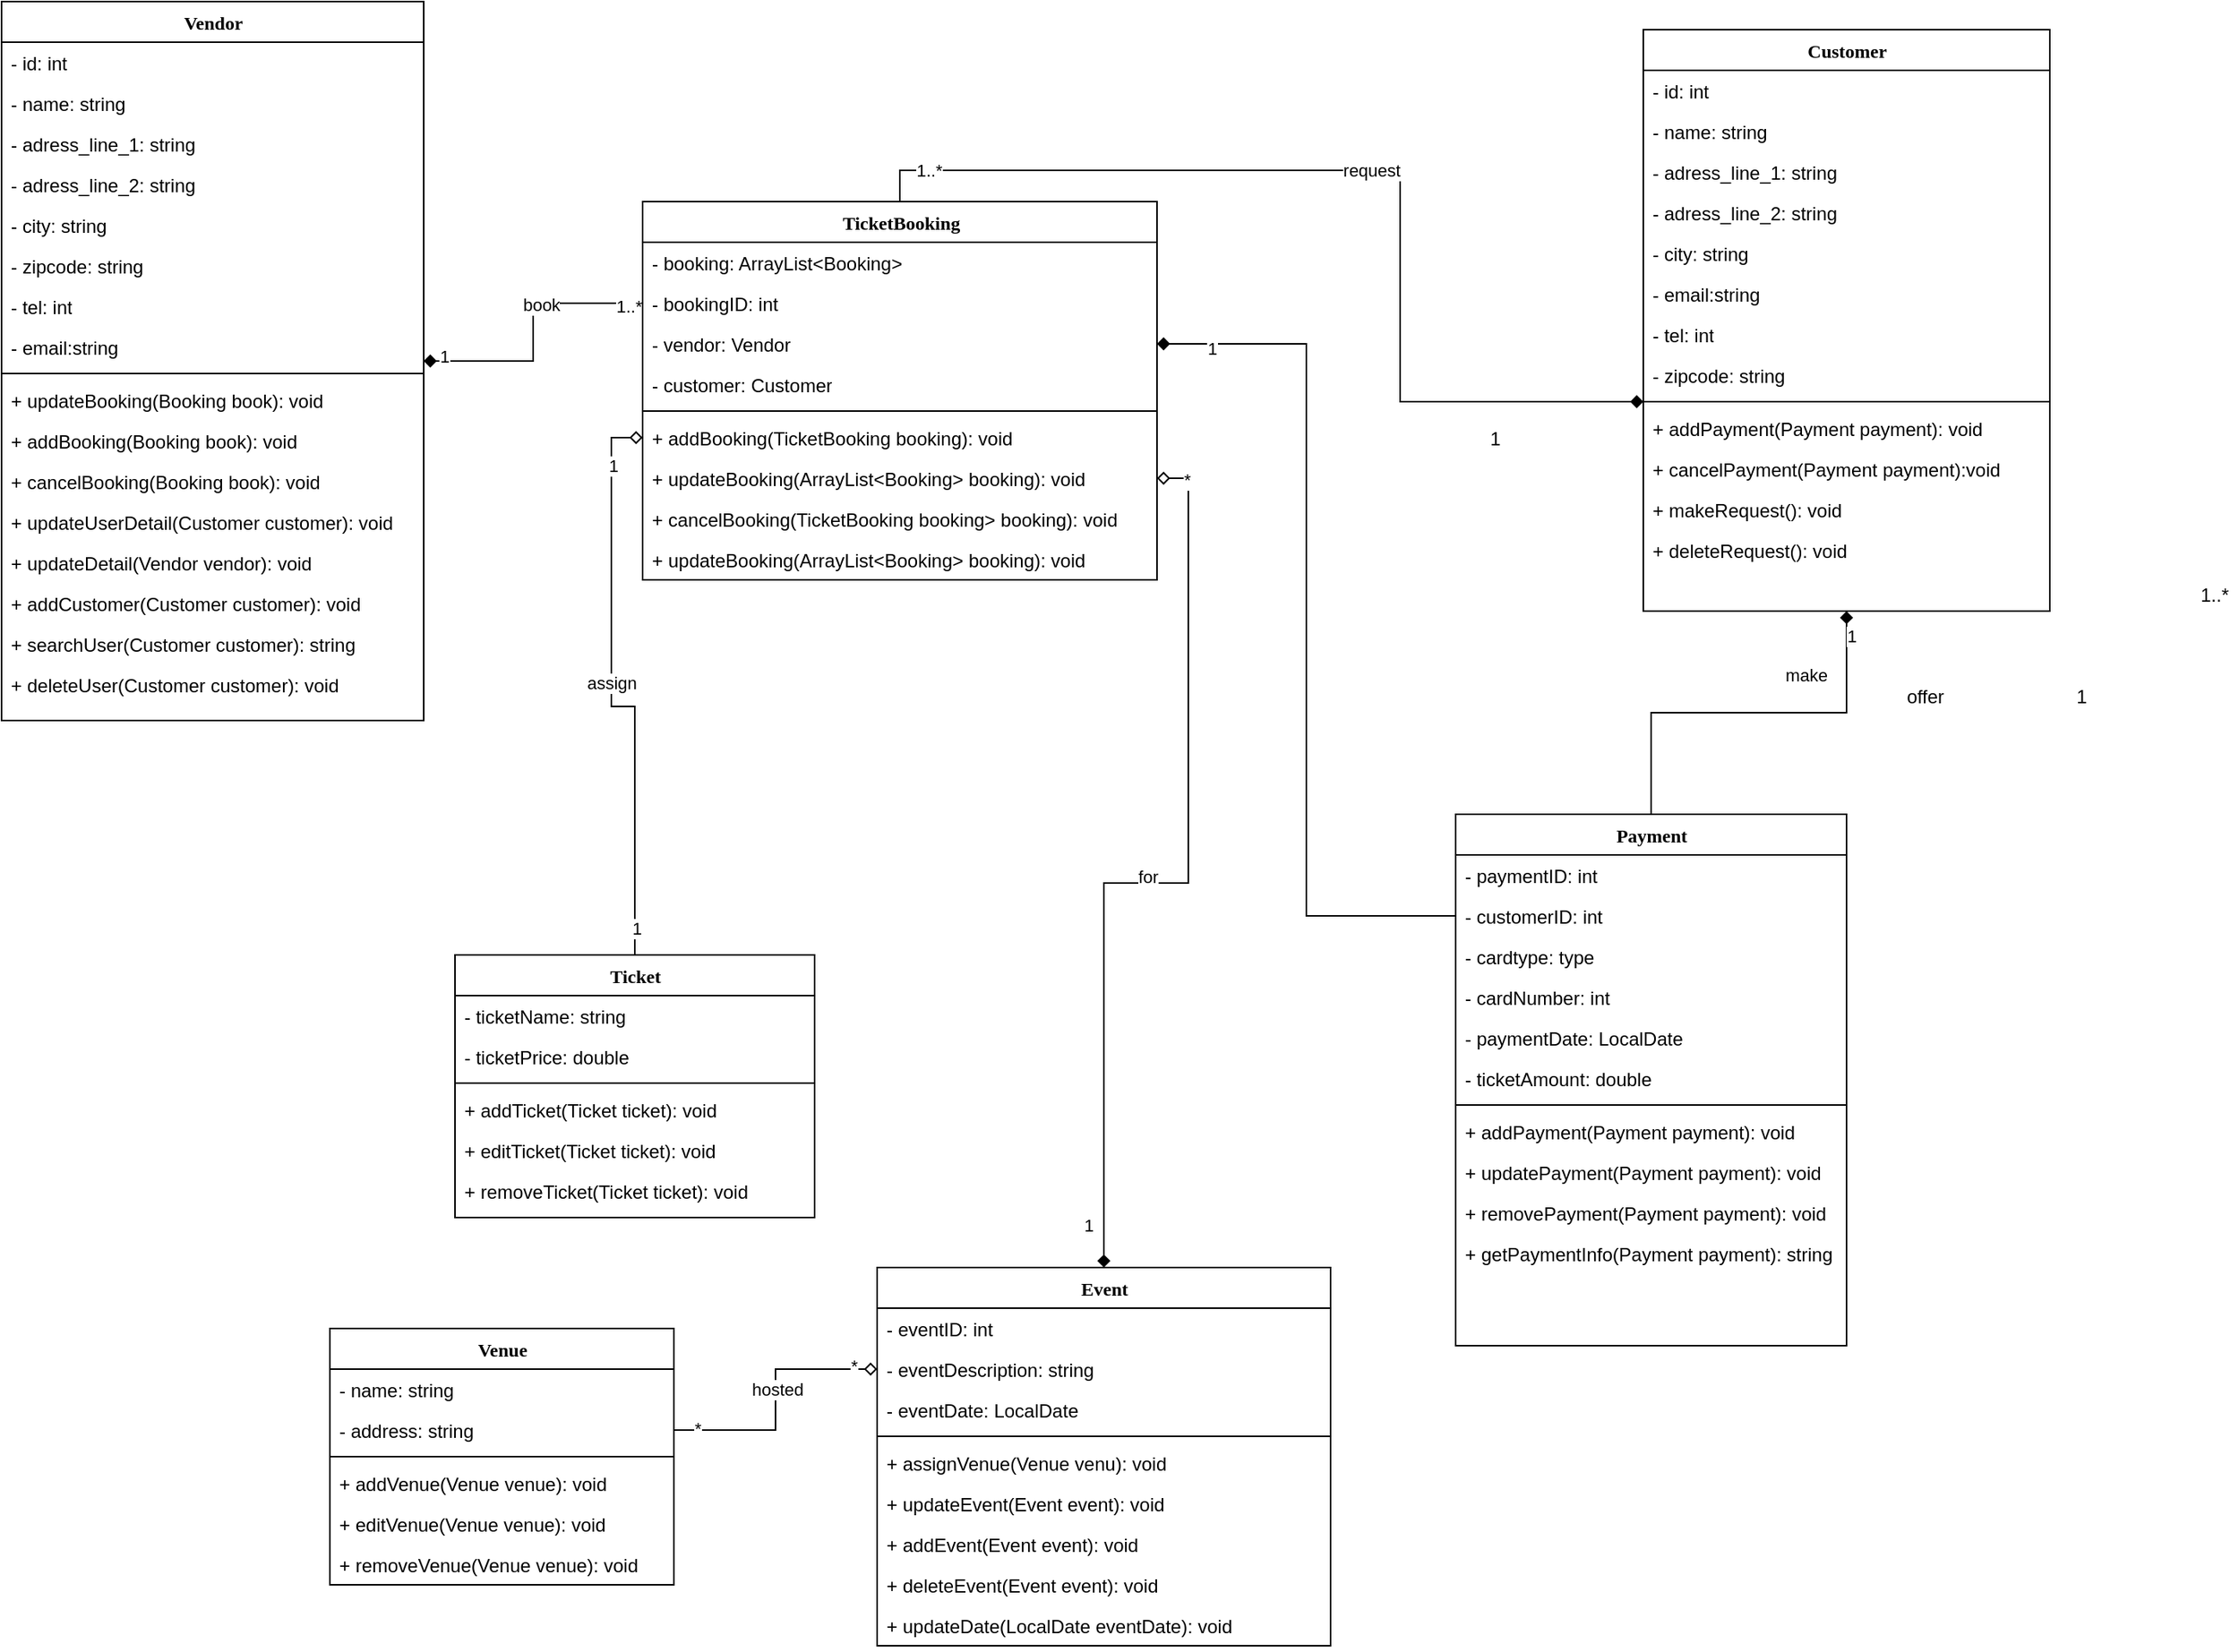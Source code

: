 <mxfile version="15.9.6" type="github">
  <diagram name="Page-1" id="6133507b-19e7-1e82-6fc7-422aa6c4b21f">
    <mxGraphModel dx="1659" dy="1484" grid="1" gridSize="10" guides="1" tooltips="1" connect="1" arrows="1" fold="1" page="1" pageScale="1" pageWidth="1100" pageHeight="850" background="none" math="0" shadow="0">
      <root>
        <mxCell id="0" />
        <mxCell id="1" parent="0" />
        <mxCell id="235556782a83e6d0-1" value="Ticket" style="swimlane;html=1;fontStyle=1;align=center;verticalAlign=top;childLayout=stackLayout;horizontal=1;startSize=26;horizontalStack=0;resizeParent=1;resizeLast=0;collapsible=1;marginBottom=0;swimlaneFillColor=#ffffff;rounded=0;shadow=0;comic=0;labelBackgroundColor=none;strokeWidth=1;fillColor=none;fontFamily=Verdana;fontSize=12" parent="1" vertex="1">
          <mxGeometry x="60" y="590" width="230" height="168" as="geometry" />
        </mxCell>
        <mxCell id="235556782a83e6d0-5" value="- ticketName: string" style="text;html=1;strokeColor=none;fillColor=none;align=left;verticalAlign=top;spacingLeft=4;spacingRight=4;whiteSpace=wrap;overflow=hidden;rotatable=0;points=[[0,0.5],[1,0.5]];portConstraint=eastwest;" parent="235556782a83e6d0-1" vertex="1">
          <mxGeometry y="26" width="230" height="26" as="geometry" />
        </mxCell>
        <mxCell id="LFKJ4DJ0kdJVVCBu7CJj-26" value="- ticketPrice: double" style="text;html=1;strokeColor=none;fillColor=none;align=left;verticalAlign=top;spacingLeft=4;spacingRight=4;whiteSpace=wrap;overflow=hidden;rotatable=0;points=[[0,0.5],[1,0.5]];portConstraint=eastwest;" parent="235556782a83e6d0-1" vertex="1">
          <mxGeometry y="52" width="230" height="26" as="geometry" />
        </mxCell>
        <mxCell id="235556782a83e6d0-6" value="" style="line;html=1;strokeWidth=1;fillColor=none;align=left;verticalAlign=middle;spacingTop=-1;spacingLeft=3;spacingRight=3;rotatable=0;labelPosition=right;points=[];portConstraint=eastwest;" parent="235556782a83e6d0-1" vertex="1">
          <mxGeometry y="78" width="230" height="8" as="geometry" />
        </mxCell>
        <mxCell id="235556782a83e6d0-7" value="+ addTicket(Ticket ticket): void" style="text;html=1;strokeColor=none;fillColor=none;align=left;verticalAlign=top;spacingLeft=4;spacingRight=4;whiteSpace=wrap;overflow=hidden;rotatable=0;points=[[0,0.5],[1,0.5]];portConstraint=eastwest;" parent="235556782a83e6d0-1" vertex="1">
          <mxGeometry y="86" width="230" height="26" as="geometry" />
        </mxCell>
        <mxCell id="LFKJ4DJ0kdJVVCBu7CJj-37" value="+ editTicket(Ticket ticket): void" style="text;html=1;strokeColor=none;fillColor=none;align=left;verticalAlign=top;spacingLeft=4;spacingRight=4;whiteSpace=wrap;overflow=hidden;rotatable=0;points=[[0,0.5],[1,0.5]];portConstraint=eastwest;" parent="235556782a83e6d0-1" vertex="1">
          <mxGeometry y="112" width="230" height="26" as="geometry" />
        </mxCell>
        <mxCell id="LFKJ4DJ0kdJVVCBu7CJj-38" value="+ removeTicket(Ticket ticket): void" style="text;html=1;strokeColor=none;fillColor=none;align=left;verticalAlign=top;spacingLeft=4;spacingRight=4;whiteSpace=wrap;overflow=hidden;rotatable=0;points=[[0,0.5],[1,0.5]];portConstraint=eastwest;" parent="235556782a83e6d0-1" vertex="1">
          <mxGeometry y="138" width="230" height="26" as="geometry" />
        </mxCell>
        <mxCell id="VvbC0j81pg6WPmM48NRY-22" style="edgeStyle=orthogonalEdgeStyle;rounded=0;orthogonalLoop=1;jettySize=auto;html=1;entryX=0;entryY=0.5;entryDx=0;entryDy=0;endArrow=none;endFill=0;startArrow=diamond;startFill=1;" parent="1" source="78961159f06e98e8-17" target="78961159f06e98e8-84" edge="1">
          <mxGeometry relative="1" as="geometry" />
        </mxCell>
        <mxCell id="VvbC0j81pg6WPmM48NRY-35" value="&lt;div&gt;book&lt;/div&gt;" style="edgeLabel;html=1;align=center;verticalAlign=middle;resizable=0;points=[];" parent="VvbC0j81pg6WPmM48NRY-22" vertex="1" connectable="0">
          <mxGeometry x="0.259" y="-1" relative="1" as="geometry">
            <mxPoint as="offset" />
          </mxGeometry>
        </mxCell>
        <mxCell id="VvbC0j81pg6WPmM48NRY-54" value="1..*" style="edgeLabel;html=1;align=center;verticalAlign=middle;resizable=0;points=[];" parent="VvbC0j81pg6WPmM48NRY-22" vertex="1" connectable="0">
          <mxGeometry x="0.896" y="-2" relative="1" as="geometry">
            <mxPoint as="offset" />
          </mxGeometry>
        </mxCell>
        <mxCell id="VvbC0j81pg6WPmM48NRY-84" value="1" style="edgeLabel;html=1;align=center;verticalAlign=middle;resizable=0;points=[];" parent="VvbC0j81pg6WPmM48NRY-22" vertex="1" connectable="0">
          <mxGeometry x="-0.861" y="3" relative="1" as="geometry">
            <mxPoint as="offset" />
          </mxGeometry>
        </mxCell>
        <mxCell id="78961159f06e98e8-17" value="Vendor" style="swimlane;html=1;fontStyle=1;align=center;verticalAlign=top;childLayout=stackLayout;horizontal=1;startSize=26;horizontalStack=0;resizeParent=1;resizeLast=0;collapsible=1;marginBottom=0;swimlaneFillColor=#ffffff;rounded=0;shadow=0;comic=0;labelBackgroundColor=none;strokeWidth=1;fillColor=none;fontFamily=Verdana;fontSize=12" parent="1" vertex="1">
          <mxGeometry x="-230" y="-20" width="270" height="460" as="geometry" />
        </mxCell>
        <mxCell id="LFKJ4DJ0kdJVVCBu7CJj-86" value="- id: int" style="text;html=1;strokeColor=none;fillColor=none;align=left;verticalAlign=top;spacingLeft=4;spacingRight=4;whiteSpace=wrap;overflow=hidden;rotatable=0;points=[[0,0.5],[1,0.5]];portConstraint=eastwest;" parent="78961159f06e98e8-17" vertex="1">
          <mxGeometry y="26" width="270" height="26" as="geometry" />
        </mxCell>
        <mxCell id="LFKJ4DJ0kdJVVCBu7CJj-87" value="- name: string" style="text;html=1;strokeColor=none;fillColor=none;align=left;verticalAlign=top;spacingLeft=4;spacingRight=4;whiteSpace=wrap;overflow=hidden;rotatable=0;points=[[0,0.5],[1,0.5]];portConstraint=eastwest;" parent="78961159f06e98e8-17" vertex="1">
          <mxGeometry y="52" width="270" height="26" as="geometry" />
        </mxCell>
        <mxCell id="LFKJ4DJ0kdJVVCBu7CJj-88" value="- adress_line_1: string" style="text;html=1;strokeColor=none;fillColor=none;align=left;verticalAlign=top;spacingLeft=4;spacingRight=4;whiteSpace=wrap;overflow=hidden;rotatable=0;points=[[0,0.5],[1,0.5]];portConstraint=eastwest;" parent="78961159f06e98e8-17" vertex="1">
          <mxGeometry y="78" width="270" height="26" as="geometry" />
        </mxCell>
        <mxCell id="LFKJ4DJ0kdJVVCBu7CJj-89" value="- adress_line_2: string" style="text;html=1;strokeColor=none;fillColor=none;align=left;verticalAlign=top;spacingLeft=4;spacingRight=4;whiteSpace=wrap;overflow=hidden;rotatable=0;points=[[0,0.5],[1,0.5]];portConstraint=eastwest;" parent="78961159f06e98e8-17" vertex="1">
          <mxGeometry y="104" width="270" height="26" as="geometry" />
        </mxCell>
        <mxCell id="LFKJ4DJ0kdJVVCBu7CJj-90" value="- city: string" style="text;html=1;strokeColor=none;fillColor=none;align=left;verticalAlign=top;spacingLeft=4;spacingRight=4;whiteSpace=wrap;overflow=hidden;rotatable=0;points=[[0,0.5],[1,0.5]];portConstraint=eastwest;" parent="78961159f06e98e8-17" vertex="1">
          <mxGeometry y="130" width="270" height="26" as="geometry" />
        </mxCell>
        <mxCell id="LFKJ4DJ0kdJVVCBu7CJj-93" value="- zipcode: string" style="text;html=1;strokeColor=none;fillColor=none;align=left;verticalAlign=top;spacingLeft=4;spacingRight=4;whiteSpace=wrap;overflow=hidden;rotatable=0;points=[[0,0.5],[1,0.5]];portConstraint=eastwest;" parent="78961159f06e98e8-17" vertex="1">
          <mxGeometry y="156" width="270" height="26" as="geometry" />
        </mxCell>
        <mxCell id="LFKJ4DJ0kdJVVCBu7CJj-92" value="- tel: int" style="text;html=1;strokeColor=none;fillColor=none;align=left;verticalAlign=top;spacingLeft=4;spacingRight=4;whiteSpace=wrap;overflow=hidden;rotatable=0;points=[[0,0.5],[1,0.5]];portConstraint=eastwest;" parent="78961159f06e98e8-17" vertex="1">
          <mxGeometry y="182" width="270" height="26" as="geometry" />
        </mxCell>
        <mxCell id="LFKJ4DJ0kdJVVCBu7CJj-91" value="- email:string" style="text;html=1;strokeColor=none;fillColor=none;align=left;verticalAlign=top;spacingLeft=4;spacingRight=4;whiteSpace=wrap;overflow=hidden;rotatable=0;points=[[0,0.5],[1,0.5]];portConstraint=eastwest;" parent="78961159f06e98e8-17" vertex="1">
          <mxGeometry y="208" width="270" height="26" as="geometry" />
        </mxCell>
        <mxCell id="78961159f06e98e8-19" value="" style="line;html=1;strokeWidth=1;fillColor=none;align=left;verticalAlign=middle;spacingTop=-1;spacingLeft=3;spacingRight=3;rotatable=0;labelPosition=right;points=[];portConstraint=eastwest;" parent="78961159f06e98e8-17" vertex="1">
          <mxGeometry y="234" width="270" height="8" as="geometry" />
        </mxCell>
        <mxCell id="78961159f06e98e8-27" value="+ updateBooking(Booking book): void" style="text;html=1;strokeColor=none;fillColor=none;align=left;verticalAlign=top;spacingLeft=4;spacingRight=4;whiteSpace=wrap;overflow=hidden;rotatable=0;points=[[0,0.5],[1,0.5]];portConstraint=eastwest;" parent="78961159f06e98e8-17" vertex="1">
          <mxGeometry y="242" width="270" height="26" as="geometry" />
        </mxCell>
        <mxCell id="VvbC0j81pg6WPmM48NRY-82" value="+ addBooking(Booking book): void" style="text;html=1;strokeColor=none;fillColor=none;align=left;verticalAlign=top;spacingLeft=4;spacingRight=4;whiteSpace=wrap;overflow=hidden;rotatable=0;points=[[0,0.5],[1,0.5]];portConstraint=eastwest;" parent="78961159f06e98e8-17" vertex="1">
          <mxGeometry y="268" width="270" height="26" as="geometry" />
        </mxCell>
        <mxCell id="VvbC0j81pg6WPmM48NRY-83" value="+ cancelBooking(Booking book): void" style="text;html=1;strokeColor=none;fillColor=none;align=left;verticalAlign=top;spacingLeft=4;spacingRight=4;whiteSpace=wrap;overflow=hidden;rotatable=0;points=[[0,0.5],[1,0.5]];portConstraint=eastwest;" parent="78961159f06e98e8-17" vertex="1">
          <mxGeometry y="294" width="270" height="26" as="geometry" />
        </mxCell>
        <mxCell id="LFKJ4DJ0kdJVVCBu7CJj-3" value="+ updateUserDetail(Customer customer): void" style="text;html=1;strokeColor=none;fillColor=none;align=left;verticalAlign=top;spacingLeft=4;spacingRight=4;whiteSpace=wrap;overflow=hidden;rotatable=0;points=[[0,0.5],[1,0.5]];portConstraint=eastwest;" parent="78961159f06e98e8-17" vertex="1">
          <mxGeometry y="320" width="270" height="26" as="geometry" />
        </mxCell>
        <mxCell id="LFKJ4DJ0kdJVVCBu7CJj-4" value="+ updateDetail(Vendor vendor): void" style="text;html=1;strokeColor=none;fillColor=none;align=left;verticalAlign=top;spacingLeft=4;spacingRight=4;whiteSpace=wrap;overflow=hidden;rotatable=0;points=[[0,0.5],[1,0.5]];portConstraint=eastwest;" parent="78961159f06e98e8-17" vertex="1">
          <mxGeometry y="346" width="270" height="26" as="geometry" />
        </mxCell>
        <mxCell id="LFKJ4DJ0kdJVVCBu7CJj-10" value="+ addCustomer(Customer customer): void" style="text;html=1;strokeColor=none;fillColor=none;align=left;verticalAlign=top;spacingLeft=4;spacingRight=4;whiteSpace=wrap;overflow=hidden;rotatable=0;points=[[0,0.5],[1,0.5]];portConstraint=eastwest;" parent="78961159f06e98e8-17" vertex="1">
          <mxGeometry y="372" width="270" height="26" as="geometry" />
        </mxCell>
        <mxCell id="LFKJ4DJ0kdJVVCBu7CJj-11" value="+ searchUser(Customer customer): string" style="text;html=1;strokeColor=none;fillColor=none;align=left;verticalAlign=top;spacingLeft=4;spacingRight=4;whiteSpace=wrap;overflow=hidden;rotatable=0;points=[[0,0.5],[1,0.5]];portConstraint=eastwest;" parent="78961159f06e98e8-17" vertex="1">
          <mxGeometry y="398" width="270" height="26" as="geometry" />
        </mxCell>
        <mxCell id="LFKJ4DJ0kdJVVCBu7CJj-12" value="+ deleteUser(Customer customer): void" style="text;html=1;strokeColor=none;fillColor=none;align=left;verticalAlign=top;spacingLeft=4;spacingRight=4;whiteSpace=wrap;overflow=hidden;rotatable=0;points=[[0,0.5],[1,0.5]];portConstraint=eastwest;" parent="78961159f06e98e8-17" vertex="1">
          <mxGeometry y="424" width="270" height="26" as="geometry" />
        </mxCell>
        <mxCell id="X1du8zmUO-IsF6_JLdfp-17" style="edgeStyle=orthogonalEdgeStyle;rounded=0;orthogonalLoop=1;jettySize=auto;html=1;entryX=0.5;entryY=0;entryDx=0;entryDy=0;startArrow=diamond;startFill=1;endArrow=none;endFill=0;" parent="1" source="78961159f06e98e8-43" target="78961159f06e98e8-108" edge="1">
          <mxGeometry relative="1" as="geometry" />
        </mxCell>
        <mxCell id="VvbC0j81pg6WPmM48NRY-36" value="make" style="edgeLabel;html=1;align=center;verticalAlign=middle;resizable=0;points=[];" parent="X1du8zmUO-IsF6_JLdfp-17" vertex="1" connectable="0">
          <mxGeometry x="-0.207" y="-1" relative="1" as="geometry">
            <mxPoint x="10" y="-23" as="offset" />
          </mxGeometry>
        </mxCell>
        <mxCell id="VvbC0j81pg6WPmM48NRY-37" value="1" style="edgeLabel;html=1;align=center;verticalAlign=middle;resizable=0;points=[];" parent="X1du8zmUO-IsF6_JLdfp-17" vertex="1" connectable="0">
          <mxGeometry x="-0.804" y="3" relative="1" as="geometry">
            <mxPoint y="-9" as="offset" />
          </mxGeometry>
        </mxCell>
        <mxCell id="78961159f06e98e8-43" value="Customer" style="swimlane;html=1;fontStyle=1;align=center;verticalAlign=top;childLayout=stackLayout;horizontal=1;startSize=26;horizontalStack=0;resizeParent=1;resizeLast=0;collapsible=1;marginBottom=0;swimlaneFillColor=#ffffff;rounded=0;shadow=0;comic=0;labelBackgroundColor=none;strokeWidth=1;fillColor=none;fontFamily=Verdana;fontSize=12" parent="1" vertex="1">
          <mxGeometry x="820" y="-2" width="260" height="372" as="geometry" />
        </mxCell>
        <mxCell id="LFKJ4DJ0kdJVVCBu7CJj-70" value="- id: int" style="text;html=1;strokeColor=none;fillColor=none;align=left;verticalAlign=top;spacingLeft=4;spacingRight=4;whiteSpace=wrap;overflow=hidden;rotatable=0;points=[[0,0.5],[1,0.5]];portConstraint=eastwest;" parent="78961159f06e98e8-43" vertex="1">
          <mxGeometry y="26" width="260" height="26" as="geometry" />
        </mxCell>
        <mxCell id="LFKJ4DJ0kdJVVCBu7CJj-71" value="- name: string" style="text;html=1;strokeColor=none;fillColor=none;align=left;verticalAlign=top;spacingLeft=4;spacingRight=4;whiteSpace=wrap;overflow=hidden;rotatable=0;points=[[0,0.5],[1,0.5]];portConstraint=eastwest;" parent="78961159f06e98e8-43" vertex="1">
          <mxGeometry y="52" width="260" height="26" as="geometry" />
        </mxCell>
        <mxCell id="LFKJ4DJ0kdJVVCBu7CJj-72" value="- adress_line_1: string" style="text;html=1;strokeColor=none;fillColor=none;align=left;verticalAlign=top;spacingLeft=4;spacingRight=4;whiteSpace=wrap;overflow=hidden;rotatable=0;points=[[0,0.5],[1,0.5]];portConstraint=eastwest;" parent="78961159f06e98e8-43" vertex="1">
          <mxGeometry y="78" width="260" height="26" as="geometry" />
        </mxCell>
        <mxCell id="LFKJ4DJ0kdJVVCBu7CJj-73" value="- adress_line_2: string" style="text;html=1;strokeColor=none;fillColor=none;align=left;verticalAlign=top;spacingLeft=4;spacingRight=4;whiteSpace=wrap;overflow=hidden;rotatable=0;points=[[0,0.5],[1,0.5]];portConstraint=eastwest;" parent="78961159f06e98e8-43" vertex="1">
          <mxGeometry y="104" width="260" height="26" as="geometry" />
        </mxCell>
        <mxCell id="LFKJ4DJ0kdJVVCBu7CJj-74" value="- city: string" style="text;html=1;strokeColor=none;fillColor=none;align=left;verticalAlign=top;spacingLeft=4;spacingRight=4;whiteSpace=wrap;overflow=hidden;rotatable=0;points=[[0,0.5],[1,0.5]];portConstraint=eastwest;" parent="78961159f06e98e8-43" vertex="1">
          <mxGeometry y="130" width="260" height="26" as="geometry" />
        </mxCell>
        <mxCell id="LFKJ4DJ0kdJVVCBu7CJj-77" value="- email:string" style="text;html=1;strokeColor=none;fillColor=none;align=left;verticalAlign=top;spacingLeft=4;spacingRight=4;whiteSpace=wrap;overflow=hidden;rotatable=0;points=[[0,0.5],[1,0.5]];portConstraint=eastwest;" parent="78961159f06e98e8-43" vertex="1">
          <mxGeometry y="156" width="260" height="26" as="geometry" />
        </mxCell>
        <mxCell id="LFKJ4DJ0kdJVVCBu7CJj-76" value="- tel: int" style="text;html=1;strokeColor=none;fillColor=none;align=left;verticalAlign=top;spacingLeft=4;spacingRight=4;whiteSpace=wrap;overflow=hidden;rotatable=0;points=[[0,0.5],[1,0.5]];portConstraint=eastwest;" parent="78961159f06e98e8-43" vertex="1">
          <mxGeometry y="182" width="260" height="26" as="geometry" />
        </mxCell>
        <mxCell id="LFKJ4DJ0kdJVVCBu7CJj-75" value="- zipcode: string" style="text;html=1;strokeColor=none;fillColor=none;align=left;verticalAlign=top;spacingLeft=4;spacingRight=4;whiteSpace=wrap;overflow=hidden;rotatable=0;points=[[0,0.5],[1,0.5]];portConstraint=eastwest;" parent="78961159f06e98e8-43" vertex="1">
          <mxGeometry y="208" width="260" height="26" as="geometry" />
        </mxCell>
        <mxCell id="78961159f06e98e8-51" value="" style="line;html=1;strokeWidth=1;fillColor=none;align=left;verticalAlign=middle;spacingTop=-1;spacingLeft=3;spacingRight=3;rotatable=0;labelPosition=right;points=[];portConstraint=eastwest;" parent="78961159f06e98e8-43" vertex="1">
          <mxGeometry y="234" width="260" height="8" as="geometry" />
        </mxCell>
        <mxCell id="b94bc138ca980ef-2" value="+ addPayment(Payment payment): void" style="text;html=1;strokeColor=none;fillColor=none;align=left;verticalAlign=top;spacingLeft=4;spacingRight=4;whiteSpace=wrap;overflow=hidden;rotatable=0;points=[[0,0.5],[1,0.5]];portConstraint=eastwest;" parent="78961159f06e98e8-43" vertex="1">
          <mxGeometry y="242" width="260" height="26" as="geometry" />
        </mxCell>
        <mxCell id="b94bc138ca980ef-3" value="+ cancelPayment(Payment payment):void" style="text;html=1;strokeColor=none;fillColor=none;align=left;verticalAlign=top;spacingLeft=4;spacingRight=4;whiteSpace=wrap;overflow=hidden;rotatable=0;points=[[0,0.5],[1,0.5]];portConstraint=eastwest;" parent="78961159f06e98e8-43" vertex="1">
          <mxGeometry y="268" width="260" height="26" as="geometry" />
        </mxCell>
        <mxCell id="VvbC0j81pg6WPmM48NRY-86" value="+ makeRequest(): void" style="text;html=1;strokeColor=none;fillColor=none;align=left;verticalAlign=top;spacingLeft=4;spacingRight=4;whiteSpace=wrap;overflow=hidden;rotatable=0;points=[[0,0.5],[1,0.5]];portConstraint=eastwest;" parent="78961159f06e98e8-43" vertex="1">
          <mxGeometry y="294" width="260" height="26" as="geometry" />
        </mxCell>
        <mxCell id="LFKJ4DJ0kdJVVCBu7CJj-5" value="+ deleteRequest(): void" style="text;html=1;strokeColor=none;fillColor=none;align=left;verticalAlign=top;spacingLeft=4;spacingRight=4;whiteSpace=wrap;overflow=hidden;rotatable=0;points=[[0,0.5],[1,0.5]];portConstraint=eastwest;" parent="78961159f06e98e8-43" vertex="1">
          <mxGeometry y="320" width="260" height="26" as="geometry" />
        </mxCell>
        <mxCell id="VvbC0j81pg6WPmM48NRY-23" style="edgeStyle=orthogonalEdgeStyle;rounded=0;orthogonalLoop=1;jettySize=auto;html=1;exitX=0;exitY=0.5;exitDx=0;exitDy=0;entryX=0.5;entryY=0;entryDx=0;entryDy=0;endArrow=none;endFill=0;startArrow=diamond;startFill=0;" parent="1" source="78961159f06e98e8-94" target="235556782a83e6d0-1" edge="1">
          <mxGeometry relative="1" as="geometry" />
        </mxCell>
        <mxCell id="VvbC0j81pg6WPmM48NRY-34" value="assign" style="edgeLabel;html=1;align=center;verticalAlign=middle;resizable=0;points=[];" parent="VvbC0j81pg6WPmM48NRY-23" vertex="1" connectable="0">
          <mxGeometry x="-0.036" relative="1" as="geometry">
            <mxPoint as="offset" />
          </mxGeometry>
        </mxCell>
        <mxCell id="VvbC0j81pg6WPmM48NRY-50" value="1" style="edgeLabel;html=1;align=center;verticalAlign=middle;resizable=0;points=[];" parent="VvbC0j81pg6WPmM48NRY-23" vertex="1" connectable="0">
          <mxGeometry x="0.908" y="1" relative="1" as="geometry">
            <mxPoint as="offset" />
          </mxGeometry>
        </mxCell>
        <mxCell id="VvbC0j81pg6WPmM48NRY-51" value="&lt;div&gt;1&lt;/div&gt;" style="edgeLabel;html=1;align=center;verticalAlign=middle;resizable=0;points=[];" parent="VvbC0j81pg6WPmM48NRY-23" vertex="1" connectable="0">
          <mxGeometry x="-0.793" y="1" relative="1" as="geometry">
            <mxPoint as="offset" />
          </mxGeometry>
        </mxCell>
        <mxCell id="78961159f06e98e8-82" value="TicketBooking" style="swimlane;html=1;fontStyle=1;align=center;verticalAlign=top;childLayout=stackLayout;horizontal=1;startSize=26;horizontalStack=0;resizeParent=1;resizeLast=0;collapsible=1;marginBottom=0;swimlaneFillColor=#ffffff;rounded=0;shadow=0;comic=0;labelBackgroundColor=none;strokeWidth=1;fillColor=none;fontFamily=Verdana;fontSize=12" parent="1" vertex="1">
          <mxGeometry x="180" y="108" width="329" height="242" as="geometry" />
        </mxCell>
        <mxCell id="LFKJ4DJ0kdJVVCBu7CJj-30" value="- booking: ArrayList&amp;lt;Booking&amp;gt;" style="text;html=1;strokeColor=none;fillColor=none;align=left;verticalAlign=top;spacingLeft=4;spacingRight=4;whiteSpace=wrap;overflow=hidden;rotatable=0;points=[[0,0.5],[1,0.5]];portConstraint=eastwest;" parent="78961159f06e98e8-82" vertex="1">
          <mxGeometry y="26" width="329" height="26" as="geometry" />
        </mxCell>
        <mxCell id="78961159f06e98e8-84" value="- bookingID: int" style="text;html=1;strokeColor=none;fillColor=none;align=left;verticalAlign=top;spacingLeft=4;spacingRight=4;whiteSpace=wrap;overflow=hidden;rotatable=0;points=[[0,0.5],[1,0.5]];portConstraint=eastwest;" parent="78961159f06e98e8-82" vertex="1">
          <mxGeometry y="52" width="329" height="26" as="geometry" />
        </mxCell>
        <mxCell id="78961159f06e98e8-89" value="- vendor: Vendor" style="text;html=1;strokeColor=none;fillColor=none;align=left;verticalAlign=top;spacingLeft=4;spacingRight=4;whiteSpace=wrap;overflow=hidden;rotatable=0;points=[[0,0.5],[1,0.5]];portConstraint=eastwest;" parent="78961159f06e98e8-82" vertex="1">
          <mxGeometry y="78" width="329" height="26" as="geometry" />
        </mxCell>
        <mxCell id="LFKJ4DJ0kdJVVCBu7CJj-27" value="- customer: Customer" style="text;html=1;strokeColor=none;fillColor=none;align=left;verticalAlign=top;spacingLeft=4;spacingRight=4;whiteSpace=wrap;overflow=hidden;rotatable=0;points=[[0,0.5],[1,0.5]];portConstraint=eastwest;" parent="78961159f06e98e8-82" vertex="1">
          <mxGeometry y="104" width="329" height="26" as="geometry" />
        </mxCell>
        <mxCell id="78961159f06e98e8-90" value="" style="line;html=1;strokeWidth=1;fillColor=none;align=left;verticalAlign=middle;spacingTop=-1;spacingLeft=3;spacingRight=3;rotatable=0;labelPosition=right;points=[];portConstraint=eastwest;" parent="78961159f06e98e8-82" vertex="1">
          <mxGeometry y="130" width="329" height="8" as="geometry" />
        </mxCell>
        <mxCell id="78961159f06e98e8-94" value="+ addBooking(TicketBooking booking): void" style="text;html=1;strokeColor=none;fillColor=none;align=left;verticalAlign=top;spacingLeft=4;spacingRight=4;whiteSpace=wrap;overflow=hidden;rotatable=0;points=[[0,0.5],[1,0.5]];portConstraint=eastwest;" parent="78961159f06e98e8-82" vertex="1">
          <mxGeometry y="138" width="329" height="26" as="geometry" />
        </mxCell>
        <mxCell id="b94bc138ca980ef-4" value="+ updateBooking(ArrayList&amp;lt;Booking&amp;gt; booking): void" style="text;html=1;strokeColor=none;fillColor=none;align=left;verticalAlign=top;spacingLeft=4;spacingRight=4;whiteSpace=wrap;overflow=hidden;rotatable=0;points=[[0,0.5],[1,0.5]];portConstraint=eastwest;" parent="78961159f06e98e8-82" vertex="1">
          <mxGeometry y="164" width="329" height="26" as="geometry" />
        </mxCell>
        <mxCell id="LFKJ4DJ0kdJVVCBu7CJj-40" value="+ cancelBooking(TicketBooking booking&amp;gt; booking): void" style="text;html=1;strokeColor=none;fillColor=none;align=left;verticalAlign=top;spacingLeft=4;spacingRight=4;whiteSpace=wrap;overflow=hidden;rotatable=0;points=[[0,0.5],[1,0.5]];portConstraint=eastwest;" parent="78961159f06e98e8-82" vertex="1">
          <mxGeometry y="190" width="329" height="26" as="geometry" />
        </mxCell>
        <mxCell id="LFKJ4DJ0kdJVVCBu7CJj-41" value="+ updateBooking(ArrayList&amp;lt;Booking&amp;gt; booking): void" style="text;html=1;strokeColor=none;fillColor=none;align=left;verticalAlign=top;spacingLeft=4;spacingRight=4;whiteSpace=wrap;overflow=hidden;rotatable=0;points=[[0,0.5],[1,0.5]];portConstraint=eastwest;" parent="78961159f06e98e8-82" vertex="1">
          <mxGeometry y="216" width="329" height="26" as="geometry" />
        </mxCell>
        <mxCell id="78961159f06e98e8-108" value="Payment" style="swimlane;html=1;fontStyle=1;align=center;verticalAlign=top;childLayout=stackLayout;horizontal=1;startSize=26;horizontalStack=0;resizeParent=1;resizeLast=0;collapsible=1;marginBottom=0;swimlaneFillColor=#ffffff;rounded=0;shadow=0;comic=0;labelBackgroundColor=none;strokeWidth=1;fillColor=none;fontFamily=Verdana;fontSize=12" parent="1" vertex="1">
          <mxGeometry x="700" y="500" width="250" height="340" as="geometry" />
        </mxCell>
        <mxCell id="LFKJ4DJ0kdJVVCBu7CJj-6" value="- paymentID: int" style="text;html=1;strokeColor=none;fillColor=none;align=left;verticalAlign=top;spacingLeft=4;spacingRight=4;whiteSpace=wrap;overflow=hidden;rotatable=0;points=[[0,0.5],[1,0.5]];portConstraint=eastwest;" parent="78961159f06e98e8-108" vertex="1">
          <mxGeometry y="26" width="250" height="26" as="geometry" />
        </mxCell>
        <mxCell id="LFKJ4DJ0kdJVVCBu7CJj-7" value="- customerID: int" style="text;html=1;strokeColor=none;fillColor=none;align=left;verticalAlign=top;spacingLeft=4;spacingRight=4;whiteSpace=wrap;overflow=hidden;rotatable=0;points=[[0,0.5],[1,0.5]];portConstraint=eastwest;" parent="78961159f06e98e8-108" vertex="1">
          <mxGeometry y="52" width="250" height="26" as="geometry" />
        </mxCell>
        <mxCell id="78961159f06e98e8-110" value="- cardtype: type" style="text;html=1;strokeColor=none;fillColor=none;align=left;verticalAlign=top;spacingLeft=4;spacingRight=4;whiteSpace=wrap;overflow=hidden;rotatable=0;points=[[0,0.5],[1,0.5]];portConstraint=eastwest;" parent="78961159f06e98e8-108" vertex="1">
          <mxGeometry y="78" width="250" height="26" as="geometry" />
        </mxCell>
        <mxCell id="78961159f06e98e8-109" value="- cardNumber: int" style="text;html=1;strokeColor=none;fillColor=none;align=left;verticalAlign=top;spacingLeft=4;spacingRight=4;whiteSpace=wrap;overflow=hidden;rotatable=0;points=[[0,0.5],[1,0.5]];portConstraint=eastwest;" parent="78961159f06e98e8-108" vertex="1">
          <mxGeometry y="104" width="250" height="26" as="geometry" />
        </mxCell>
        <mxCell id="LFKJ4DJ0kdJVVCBu7CJj-8" value="- paymentDate: LocalDate" style="text;html=1;strokeColor=none;fillColor=none;align=left;verticalAlign=top;spacingLeft=4;spacingRight=4;whiteSpace=wrap;overflow=hidden;rotatable=0;points=[[0,0.5],[1,0.5]];portConstraint=eastwest;" parent="78961159f06e98e8-108" vertex="1">
          <mxGeometry y="130" width="250" height="26" as="geometry" />
        </mxCell>
        <mxCell id="LFKJ4DJ0kdJVVCBu7CJj-9" value="- ticketAmount: double" style="text;html=1;strokeColor=none;fillColor=none;align=left;verticalAlign=top;spacingLeft=4;spacingRight=4;whiteSpace=wrap;overflow=hidden;rotatable=0;points=[[0,0.5],[1,0.5]];portConstraint=eastwest;" parent="78961159f06e98e8-108" vertex="1">
          <mxGeometry y="156" width="250" height="26" as="geometry" />
        </mxCell>
        <mxCell id="78961159f06e98e8-116" value="" style="line;html=1;strokeWidth=1;fillColor=none;align=left;verticalAlign=middle;spacingTop=-1;spacingLeft=3;spacingRight=3;rotatable=0;labelPosition=right;points=[];portConstraint=eastwest;" parent="78961159f06e98e8-108" vertex="1">
          <mxGeometry y="182" width="250" height="8" as="geometry" />
        </mxCell>
        <mxCell id="78961159f06e98e8-117" value="+ addPayment(Payment payment): void" style="text;html=1;strokeColor=none;fillColor=none;align=left;verticalAlign=top;spacingLeft=4;spacingRight=4;whiteSpace=wrap;overflow=hidden;rotatable=0;points=[[0,0.5],[1,0.5]];portConstraint=eastwest;" parent="78961159f06e98e8-108" vertex="1">
          <mxGeometry y="190" width="250" height="26" as="geometry" />
        </mxCell>
        <mxCell id="LFKJ4DJ0kdJVVCBu7CJj-14" value="+ updatePayment(Payment payment): void" style="text;html=1;strokeColor=none;fillColor=none;align=left;verticalAlign=top;spacingLeft=4;spacingRight=4;whiteSpace=wrap;overflow=hidden;rotatable=0;points=[[0,0.5],[1,0.5]];portConstraint=eastwest;" parent="78961159f06e98e8-108" vertex="1">
          <mxGeometry y="216" width="250" height="26" as="geometry" />
        </mxCell>
        <mxCell id="LFKJ4DJ0kdJVVCBu7CJj-15" value="+ removePayment(Payment payment): void" style="text;html=1;strokeColor=none;fillColor=none;align=left;verticalAlign=top;spacingLeft=4;spacingRight=4;whiteSpace=wrap;overflow=hidden;rotatable=0;points=[[0,0.5],[1,0.5]];portConstraint=eastwest;" parent="78961159f06e98e8-108" vertex="1">
          <mxGeometry y="242" width="250" height="26" as="geometry" />
        </mxCell>
        <mxCell id="LFKJ4DJ0kdJVVCBu7CJj-16" value="+ getPaymentInfo(Payment payment): string" style="text;html=1;strokeColor=none;fillColor=none;align=left;verticalAlign=top;spacingLeft=4;spacingRight=4;whiteSpace=wrap;overflow=hidden;rotatable=0;points=[[0,0.5],[1,0.5]];portConstraint=eastwest;" parent="78961159f06e98e8-108" vertex="1">
          <mxGeometry y="268" width="250" height="26" as="geometry" />
        </mxCell>
        <mxCell id="VvbC0j81pg6WPmM48NRY-21" value="request" style="edgeStyle=orthogonalEdgeStyle;rounded=0;orthogonalLoop=1;jettySize=auto;html=1;entryX=0.5;entryY=0;entryDx=0;entryDy=0;endArrow=none;endFill=0;startArrow=diamond;startFill=1;" parent="1" source="78961159f06e98e8-51" target="78961159f06e98e8-82" edge="1">
          <mxGeometry relative="1" as="geometry" />
        </mxCell>
        <mxCell id="VvbC0j81pg6WPmM48NRY-53" value="1..*" style="edgeLabel;html=1;align=center;verticalAlign=middle;resizable=0;points=[];" parent="VvbC0j81pg6WPmM48NRY-21" vertex="1" connectable="0">
          <mxGeometry x="0.881" relative="1" as="geometry">
            <mxPoint as="offset" />
          </mxGeometry>
        </mxCell>
        <mxCell id="VvbC0j81pg6WPmM48NRY-27" value="1" style="text;html=1;align=center;verticalAlign=middle;resizable=0;points=[];autosize=1;strokeColor=none;fillColor=none;" parent="1" vertex="1">
          <mxGeometry x="715" y="250" width="20" height="20" as="geometry" />
        </mxCell>
        <mxCell id="VvbC0j81pg6WPmM48NRY-38" value="1..*" style="text;html=1;align=center;verticalAlign=middle;resizable=0;points=[];autosize=1;strokeColor=none;fillColor=none;" parent="1" vertex="1">
          <mxGeometry x="1170" y="350" width="30" height="20" as="geometry" />
        </mxCell>
        <mxCell id="VvbC0j81pg6WPmM48NRY-39" value="Event" style="swimlane;html=1;fontStyle=1;align=center;verticalAlign=top;childLayout=stackLayout;horizontal=1;startSize=26;horizontalStack=0;resizeParent=1;resizeLast=0;collapsible=1;marginBottom=0;swimlaneFillColor=#ffffff;rounded=0;shadow=0;comic=0;labelBackgroundColor=none;strokeWidth=1;fillColor=none;fontFamily=Verdana;fontSize=12" parent="1" vertex="1">
          <mxGeometry x="330" y="790" width="290" height="242" as="geometry" />
        </mxCell>
        <mxCell id="VvbC0j81pg6WPmM48NRY-40" value="- eventID: int" style="text;html=1;strokeColor=none;fillColor=none;align=left;verticalAlign=top;spacingLeft=4;spacingRight=4;whiteSpace=wrap;overflow=hidden;rotatable=0;points=[[0,0.5],[1,0.5]];portConstraint=eastwest;" parent="VvbC0j81pg6WPmM48NRY-39" vertex="1">
          <mxGeometry y="26" width="290" height="26" as="geometry" />
        </mxCell>
        <mxCell id="VvbC0j81pg6WPmM48NRY-41" value="- eventDescription: string" style="text;html=1;strokeColor=none;fillColor=none;align=left;verticalAlign=top;spacingLeft=4;spacingRight=4;whiteSpace=wrap;overflow=hidden;rotatable=0;points=[[0,0.5],[1,0.5]];portConstraint=eastwest;" parent="VvbC0j81pg6WPmM48NRY-39" vertex="1">
          <mxGeometry y="52" width="290" height="26" as="geometry" />
        </mxCell>
        <mxCell id="LFKJ4DJ0kdJVVCBu7CJj-31" value="- eventDate: LocalDate" style="text;html=1;strokeColor=none;fillColor=none;align=left;verticalAlign=top;spacingLeft=4;spacingRight=4;whiteSpace=wrap;overflow=hidden;rotatable=0;points=[[0,0.5],[1,0.5]];portConstraint=eastwest;" parent="VvbC0j81pg6WPmM48NRY-39" vertex="1">
          <mxGeometry y="78" width="290" height="26" as="geometry" />
        </mxCell>
        <mxCell id="VvbC0j81pg6WPmM48NRY-42" value="" style="line;html=1;strokeWidth=1;fillColor=none;align=left;verticalAlign=middle;spacingTop=-1;spacingLeft=3;spacingRight=3;rotatable=0;labelPosition=right;points=[];portConstraint=eastwest;" parent="VvbC0j81pg6WPmM48NRY-39" vertex="1">
          <mxGeometry y="104" width="290" height="8" as="geometry" />
        </mxCell>
        <mxCell id="VvbC0j81pg6WPmM48NRY-43" value="+ assignVenue(Venue venu): void" style="text;html=1;strokeColor=none;fillColor=none;align=left;verticalAlign=top;spacingLeft=4;spacingRight=4;whiteSpace=wrap;overflow=hidden;rotatable=0;points=[[0,0.5],[1,0.5]];portConstraint=eastwest;" parent="VvbC0j81pg6WPmM48NRY-39" vertex="1">
          <mxGeometry y="112" width="290" height="26" as="geometry" />
        </mxCell>
        <mxCell id="LFKJ4DJ0kdJVVCBu7CJj-32" value="+ updateEvent(Event event): void" style="text;html=1;strokeColor=none;fillColor=none;align=left;verticalAlign=top;spacingLeft=4;spacingRight=4;whiteSpace=wrap;overflow=hidden;rotatable=0;points=[[0,0.5],[1,0.5]];portConstraint=eastwest;" parent="VvbC0j81pg6WPmM48NRY-39" vertex="1">
          <mxGeometry y="138" width="290" height="26" as="geometry" />
        </mxCell>
        <mxCell id="LFKJ4DJ0kdJVVCBu7CJj-33" value="+ addEvent(Event event): void" style="text;html=1;strokeColor=none;fillColor=none;align=left;verticalAlign=top;spacingLeft=4;spacingRight=4;whiteSpace=wrap;overflow=hidden;rotatable=0;points=[[0,0.5],[1,0.5]];portConstraint=eastwest;" parent="VvbC0j81pg6WPmM48NRY-39" vertex="1">
          <mxGeometry y="164" width="290" height="26" as="geometry" />
        </mxCell>
        <mxCell id="LFKJ4DJ0kdJVVCBu7CJj-34" value="+ deleteEvent(Event event): void" style="text;html=1;strokeColor=none;fillColor=none;align=left;verticalAlign=top;spacingLeft=4;spacingRight=4;whiteSpace=wrap;overflow=hidden;rotatable=0;points=[[0,0.5],[1,0.5]];portConstraint=eastwest;" parent="VvbC0j81pg6WPmM48NRY-39" vertex="1">
          <mxGeometry y="190" width="290" height="26" as="geometry" />
        </mxCell>
        <mxCell id="LFKJ4DJ0kdJVVCBu7CJj-36" value="+ updateDate(LocalDate eventDate): void" style="text;html=1;strokeColor=none;fillColor=none;align=left;verticalAlign=top;spacingLeft=4;spacingRight=4;whiteSpace=wrap;overflow=hidden;rotatable=0;points=[[0,0.5],[1,0.5]];portConstraint=eastwest;" parent="VvbC0j81pg6WPmM48NRY-39" vertex="1">
          <mxGeometry y="216" width="290" height="26" as="geometry" />
        </mxCell>
        <mxCell id="VvbC0j81pg6WPmM48NRY-55" style="edgeStyle=orthogonalEdgeStyle;rounded=0;orthogonalLoop=1;jettySize=auto;html=1;exitX=1;exitY=0.5;exitDx=0;exitDy=0;entryX=0.5;entryY=0;entryDx=0;entryDy=0;startArrow=diamond;startFill=0;endArrow=diamond;endFill=1;" parent="1" source="b94bc138ca980ef-4" target="VvbC0j81pg6WPmM48NRY-39" edge="1">
          <mxGeometry relative="1" as="geometry" />
        </mxCell>
        <mxCell id="VvbC0j81pg6WPmM48NRY-56" value="*" style="edgeLabel;html=1;align=center;verticalAlign=middle;resizable=0;points=[];" parent="VvbC0j81pg6WPmM48NRY-55" vertex="1" connectable="0">
          <mxGeometry x="-0.872" y="-1" relative="1" as="geometry">
            <mxPoint y="-16" as="offset" />
          </mxGeometry>
        </mxCell>
        <mxCell id="VvbC0j81pg6WPmM48NRY-57" value="1" style="edgeLabel;html=1;align=center;verticalAlign=middle;resizable=0;points=[];" parent="VvbC0j81pg6WPmM48NRY-55" vertex="1" connectable="0">
          <mxGeometry x="0.905" relative="1" as="geometry">
            <mxPoint x="-10" as="offset" />
          </mxGeometry>
        </mxCell>
        <mxCell id="VvbC0j81pg6WPmM48NRY-58" value="for" style="edgeLabel;html=1;align=center;verticalAlign=middle;resizable=0;points=[];" parent="VvbC0j81pg6WPmM48NRY-55" vertex="1" connectable="0">
          <mxGeometry x="-0.109" y="2" relative="1" as="geometry">
            <mxPoint x="-28" y="17" as="offset" />
          </mxGeometry>
        </mxCell>
        <mxCell id="VvbC0j81pg6WPmM48NRY-59" value="Venue" style="swimlane;html=1;fontStyle=1;align=center;verticalAlign=top;childLayout=stackLayout;horizontal=1;startSize=26;horizontalStack=0;resizeParent=1;resizeLast=0;collapsible=1;marginBottom=0;swimlaneFillColor=#ffffff;rounded=0;shadow=0;comic=0;labelBackgroundColor=none;strokeWidth=1;fillColor=none;fontFamily=Verdana;fontSize=12" parent="1" vertex="1">
          <mxGeometry x="-20" y="829" width="220" height="164" as="geometry" />
        </mxCell>
        <mxCell id="VvbC0j81pg6WPmM48NRY-60" value="- name: string" style="text;html=1;strokeColor=none;fillColor=none;align=left;verticalAlign=top;spacingLeft=4;spacingRight=4;whiteSpace=wrap;overflow=hidden;rotatable=0;points=[[0,0.5],[1,0.5]];portConstraint=eastwest;" parent="VvbC0j81pg6WPmM48NRY-59" vertex="1">
          <mxGeometry y="26" width="220" height="26" as="geometry" />
        </mxCell>
        <mxCell id="VvbC0j81pg6WPmM48NRY-61" value="- address: string" style="text;html=1;strokeColor=none;fillColor=none;align=left;verticalAlign=top;spacingLeft=4;spacingRight=4;whiteSpace=wrap;overflow=hidden;rotatable=0;points=[[0,0.5],[1,0.5]];portConstraint=eastwest;" parent="VvbC0j81pg6WPmM48NRY-59" vertex="1">
          <mxGeometry y="52" width="220" height="26" as="geometry" />
        </mxCell>
        <mxCell id="VvbC0j81pg6WPmM48NRY-62" value="" style="line;html=1;strokeWidth=1;fillColor=none;align=left;verticalAlign=middle;spacingTop=-1;spacingLeft=3;spacingRight=3;rotatable=0;labelPosition=right;points=[];portConstraint=eastwest;" parent="VvbC0j81pg6WPmM48NRY-59" vertex="1">
          <mxGeometry y="78" width="220" height="8" as="geometry" />
        </mxCell>
        <mxCell id="VvbC0j81pg6WPmM48NRY-63" value="+ addVenue(Venue venue): void" style="text;html=1;strokeColor=none;fillColor=none;align=left;verticalAlign=top;spacingLeft=4;spacingRight=4;whiteSpace=wrap;overflow=hidden;rotatable=0;points=[[0,0.5],[1,0.5]];portConstraint=eastwest;" parent="VvbC0j81pg6WPmM48NRY-59" vertex="1">
          <mxGeometry y="86" width="220" height="26" as="geometry" />
        </mxCell>
        <mxCell id="LFKJ4DJ0kdJVVCBu7CJj-35" value="+ editVenue(Venue venue): void" style="text;html=1;strokeColor=none;fillColor=none;align=left;verticalAlign=top;spacingLeft=4;spacingRight=4;whiteSpace=wrap;overflow=hidden;rotatable=0;points=[[0,0.5],[1,0.5]];portConstraint=eastwest;" parent="VvbC0j81pg6WPmM48NRY-59" vertex="1">
          <mxGeometry y="112" width="220" height="26" as="geometry" />
        </mxCell>
        <mxCell id="LFKJ4DJ0kdJVVCBu7CJj-39" value="+ removeVenue(Venue venue): void" style="text;html=1;strokeColor=none;fillColor=none;align=left;verticalAlign=top;spacingLeft=4;spacingRight=4;whiteSpace=wrap;overflow=hidden;rotatable=0;points=[[0,0.5],[1,0.5]];portConstraint=eastwest;" parent="VvbC0j81pg6WPmM48NRY-59" vertex="1">
          <mxGeometry y="138" width="220" height="26" as="geometry" />
        </mxCell>
        <mxCell id="VvbC0j81pg6WPmM48NRY-64" style="edgeStyle=orthogonalEdgeStyle;rounded=0;orthogonalLoop=1;jettySize=auto;html=1;entryX=1;entryY=0.5;entryDx=0;entryDy=0;startArrow=diamond;startFill=0;endArrow=none;endFill=0;" parent="1" source="VvbC0j81pg6WPmM48NRY-41" target="VvbC0j81pg6WPmM48NRY-61" edge="1">
          <mxGeometry relative="1" as="geometry" />
        </mxCell>
        <mxCell id="VvbC0j81pg6WPmM48NRY-66" value="hosted" style="edgeLabel;html=1;align=center;verticalAlign=middle;resizable=0;points=[];" parent="VvbC0j81pg6WPmM48NRY-64" vertex="1" connectable="0">
          <mxGeometry x="-0.077" y="1" relative="1" as="geometry">
            <mxPoint as="offset" />
          </mxGeometry>
        </mxCell>
        <mxCell id="VvbC0j81pg6WPmM48NRY-67" value="*" style="edgeLabel;html=1;align=center;verticalAlign=middle;resizable=0;points=[];" parent="VvbC0j81pg6WPmM48NRY-64" vertex="1" connectable="0">
          <mxGeometry x="-0.818" y="-2" relative="1" as="geometry">
            <mxPoint as="offset" />
          </mxGeometry>
        </mxCell>
        <mxCell id="VvbC0j81pg6WPmM48NRY-68" value="*" style="edgeLabel;html=1;align=center;verticalAlign=middle;resizable=0;points=[];" parent="VvbC0j81pg6WPmM48NRY-64" vertex="1" connectable="0">
          <mxGeometry x="0.824" y="-1" relative="1" as="geometry">
            <mxPoint as="offset" />
          </mxGeometry>
        </mxCell>
        <mxCell id="LFKJ4DJ0kdJVVCBu7CJj-18" style="edgeStyle=orthogonalEdgeStyle;rounded=0;orthogonalLoop=1;jettySize=auto;html=1;entryX=0;entryY=0.5;entryDx=0;entryDy=0;endArrow=none;endFill=0;startArrow=diamond;startFill=1;" parent="1" source="78961159f06e98e8-89" target="LFKJ4DJ0kdJVVCBu7CJj-7" edge="1">
          <mxGeometry relative="1" as="geometry" />
        </mxCell>
        <mxCell id="LFKJ4DJ0kdJVVCBu7CJj-29" value="1" style="edgeLabel;html=1;align=center;verticalAlign=middle;resizable=0;points=[];" parent="LFKJ4DJ0kdJVVCBu7CJj-18" vertex="1" connectable="0">
          <mxGeometry x="-0.874" y="-3" relative="1" as="geometry">
            <mxPoint as="offset" />
          </mxGeometry>
        </mxCell>
        <mxCell id="LFKJ4DJ0kdJVVCBu7CJj-20" value="1" style="text;html=1;align=center;verticalAlign=middle;resizable=0;points=[];autosize=1;strokeColor=none;fillColor=none;" parent="1" vertex="1">
          <mxGeometry x="1090" y="415" width="20" height="20" as="geometry" />
        </mxCell>
        <mxCell id="LFKJ4DJ0kdJVVCBu7CJj-21" value="offer" style="text;html=1;align=center;verticalAlign=middle;resizable=0;points=[];autosize=1;strokeColor=none;fillColor=none;" parent="1" vertex="1">
          <mxGeometry x="980" y="415" width="40" height="20" as="geometry" />
        </mxCell>
      </root>
    </mxGraphModel>
  </diagram>
</mxfile>
